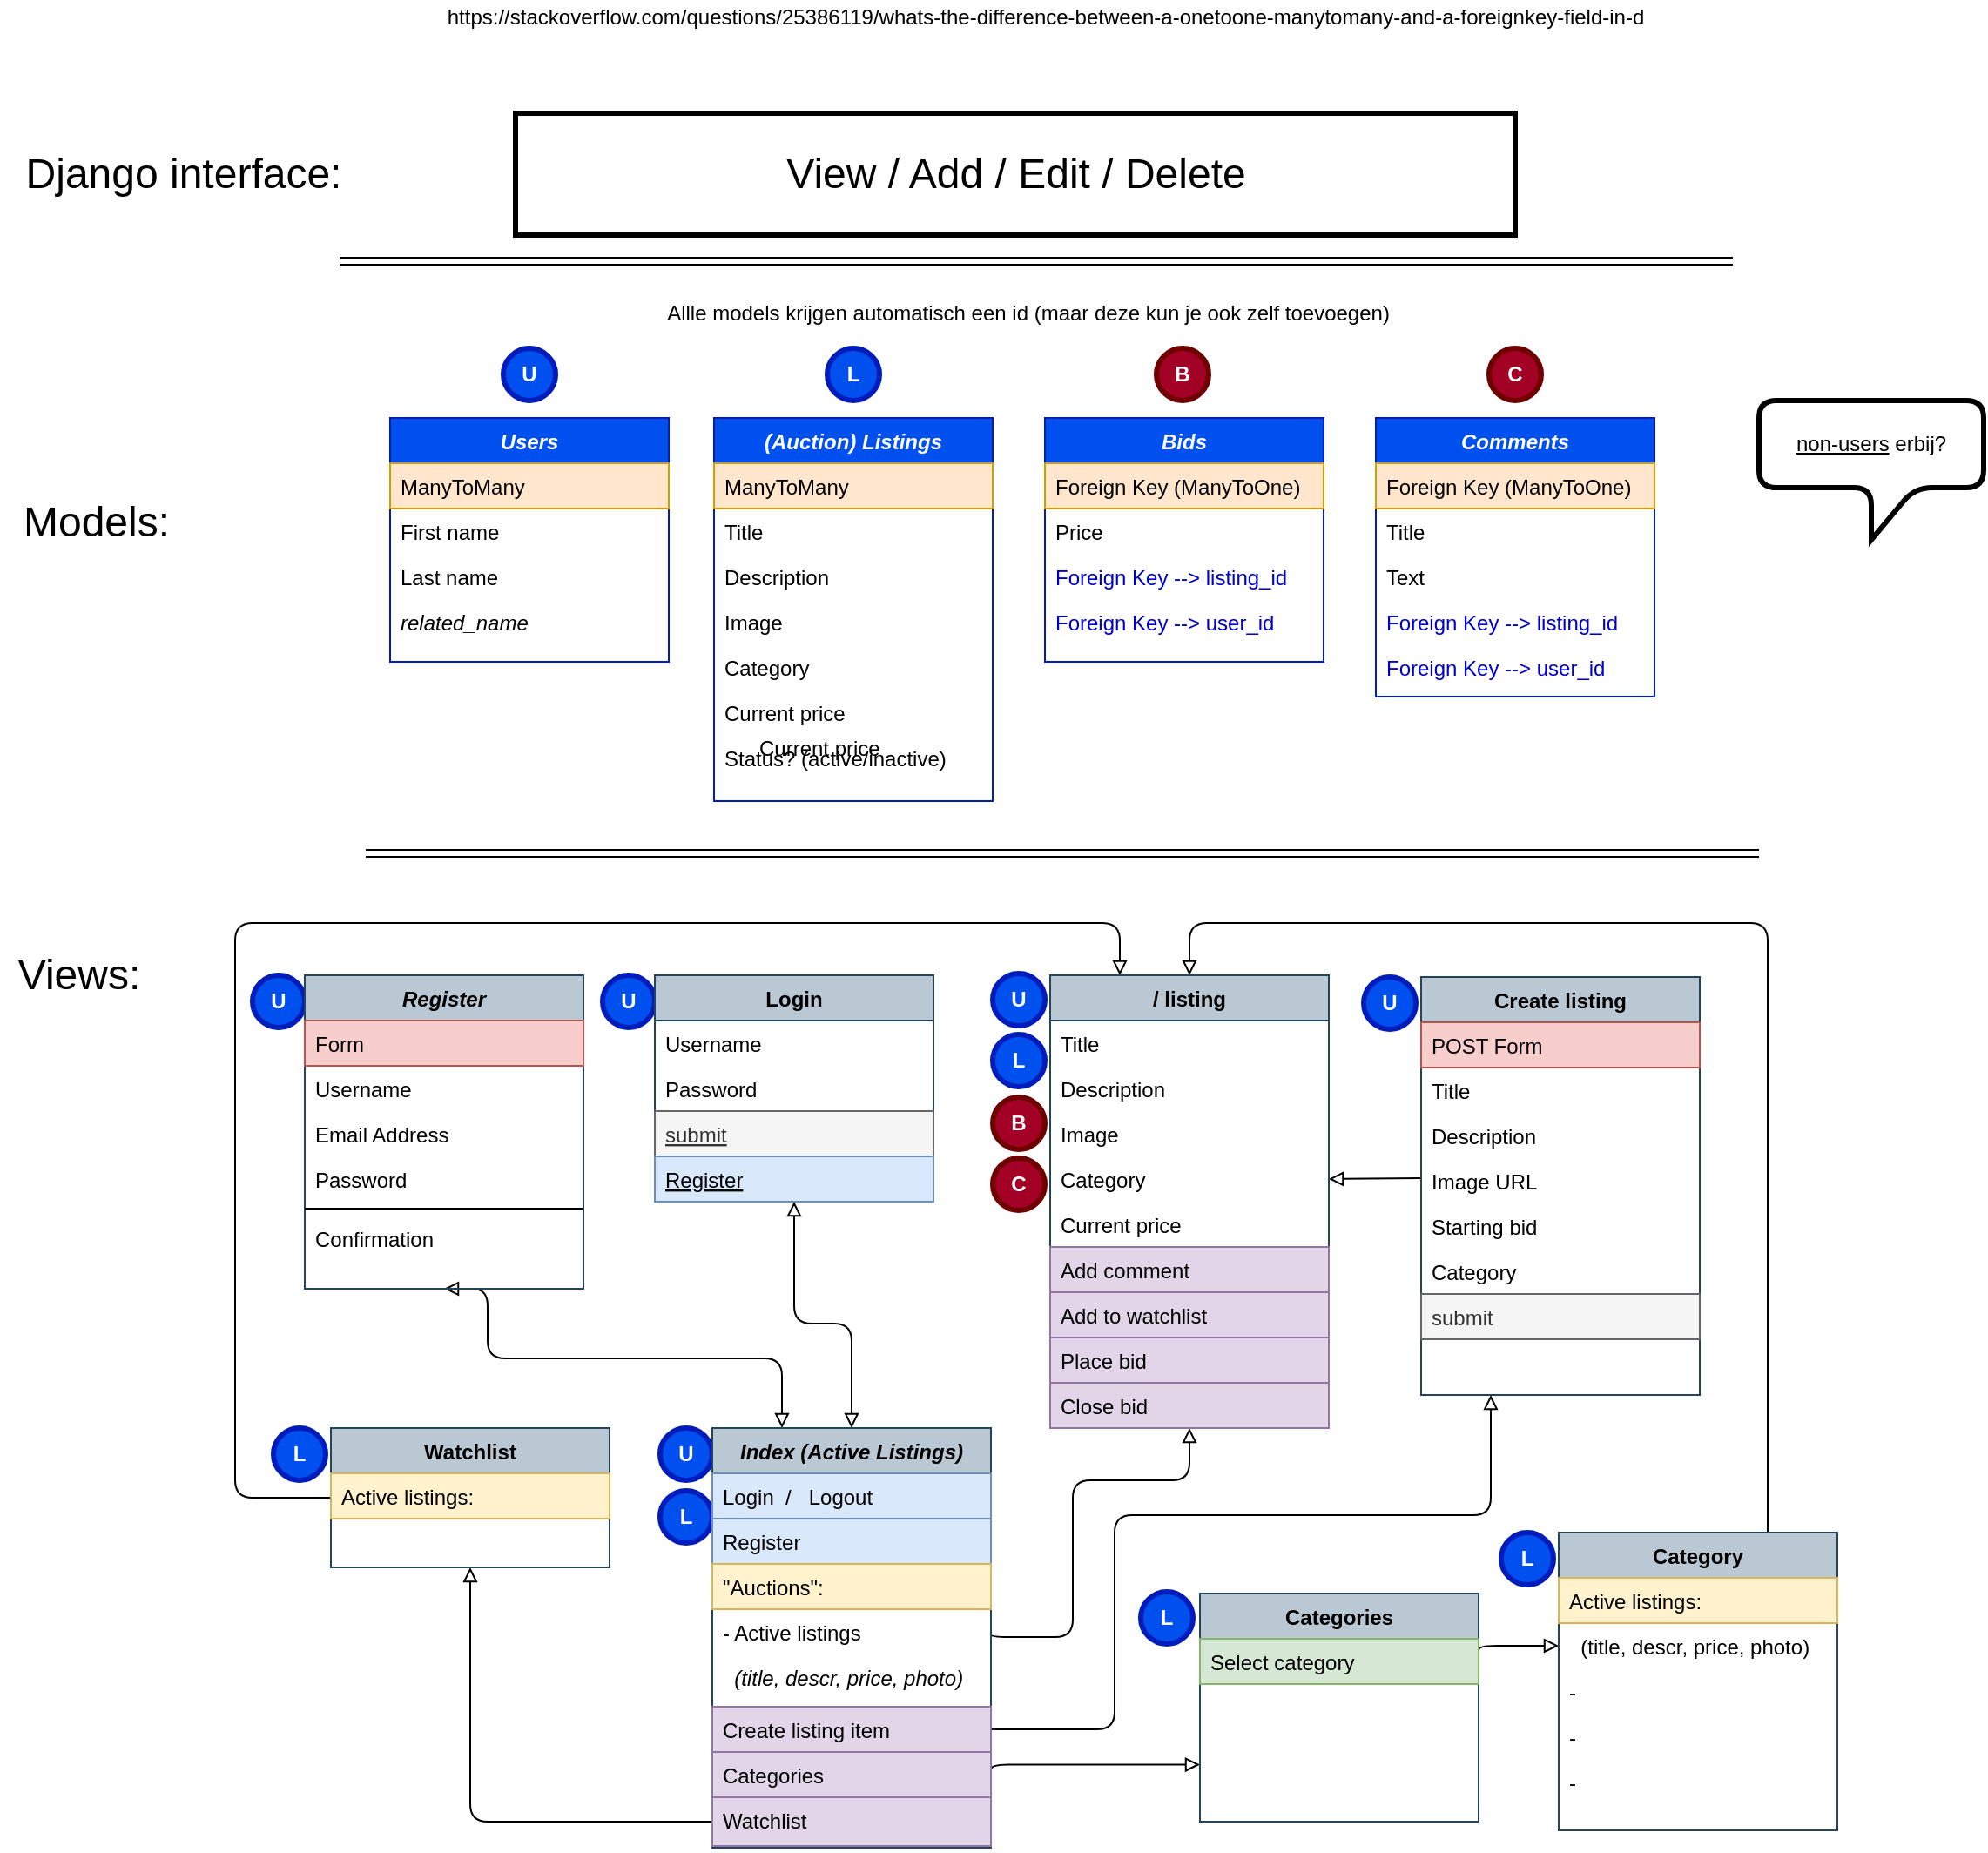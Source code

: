 <mxfile version="13.7.3" type="github" pages="2">
  <diagram id="C5RBs43oDa-KdzZeNtuy" name="Views">
    <mxGraphModel dx="2427" dy="1380" grid="1" gridSize="10" guides="1" tooltips="1" connect="1" arrows="1" fold="1" page="1" pageScale="1" pageWidth="827" pageHeight="1169" math="0" shadow="0">
      <root>
        <mxCell id="WIyWlLk6GJQsqaUBKTNV-0" />
        <mxCell id="WIyWlLk6GJQsqaUBKTNV-1" parent="WIyWlLk6GJQsqaUBKTNV-0" />
        <mxCell id="BHdy7etIT00kFiLqSgI6-40" style="edgeStyle=orthogonalEdgeStyle;curved=0;rounded=1;sketch=0;orthogonalLoop=1;jettySize=auto;html=1;exitX=0.5;exitY=0;exitDx=0;exitDy=0;startArrow=block;startFill=0;endArrow=block;endFill=0;entryX=0.5;entryY=1;entryDx=0;entryDy=0;" edge="1" parent="WIyWlLk6GJQsqaUBKTNV-1" source="BHdy7etIT00kFiLqSgI6-6" target="zkfFHV4jXpPFQw0GAbJ--6">
          <mxGeometry relative="1" as="geometry">
            <mxPoint x="741" y="849" as="sourcePoint" />
            <mxPoint x="806" y="810" as="targetPoint" />
            <Array as="points">
              <mxPoint x="679" y="760" />
              <mxPoint x="646" y="760" />
            </Array>
          </mxGeometry>
        </mxCell>
        <mxCell id="BHdy7etIT00kFiLqSgI6-41" style="edgeStyle=orthogonalEdgeStyle;curved=0;rounded=1;sketch=0;orthogonalLoop=1;jettySize=auto;html=1;exitX=0.25;exitY=0;exitDx=0;exitDy=0;startArrow=block;startFill=0;endArrow=block;endFill=0;entryX=0.5;entryY=1;entryDx=0;entryDy=0;" edge="1" parent="WIyWlLk6GJQsqaUBKTNV-1" source="BHdy7etIT00kFiLqSgI6-6" target="zkfFHV4jXpPFQw0GAbJ--0">
          <mxGeometry relative="1" as="geometry">
            <mxPoint x="690" y="849" as="sourcePoint" />
            <mxPoint x="570" y="810" as="targetPoint" />
            <Array as="points">
              <mxPoint x="639" y="780" />
              <mxPoint x="470" y="780" />
            </Array>
          </mxGeometry>
        </mxCell>
        <mxCell id="X-9bEdZ7bZunk2E9uv3M-8" style="edgeStyle=orthogonalEdgeStyle;curved=0;rounded=1;sketch=0;orthogonalLoop=1;jettySize=auto;html=1;entryX=0;entryY=0.5;entryDx=0;entryDy=0;startArrow=block;startFill=0;endArrow=none;endFill=0;exitX=0.5;exitY=1;exitDx=0;exitDy=0;" edge="1" parent="WIyWlLk6GJQsqaUBKTNV-1" source="zkfFHV4jXpPFQw0GAbJ--13" target="X-9bEdZ7bZunk2E9uv3M-7">
          <mxGeometry relative="1" as="geometry">
            <mxPoint x="606" y="980" as="sourcePoint" />
            <mxPoint x="636" y="970.5" as="targetPoint" />
            <Array as="points">
              <mxPoint x="460" y="1046" />
            </Array>
          </mxGeometry>
        </mxCell>
        <mxCell id="X-9bEdZ7bZunk2E9uv3M-9" style="edgeStyle=orthogonalEdgeStyle;curved=0;rounded=1;sketch=0;orthogonalLoop=1;jettySize=auto;html=1;entryX=1;entryY=0.5;entryDx=0;entryDy=0;startArrow=block;startFill=0;endArrow=none;endFill=0;exitX=0.25;exitY=1;exitDx=0;exitDy=0;" edge="1" parent="WIyWlLk6GJQsqaUBKTNV-1" source="BHdy7etIT00kFiLqSgI6-20" target="X-9bEdZ7bZunk2E9uv3M-6">
          <mxGeometry relative="1" as="geometry">
            <mxPoint x="976" y="860" as="sourcePoint" />
            <mxPoint x="790" y="1090" as="targetPoint" />
            <Array as="points">
              <mxPoint x="1046" y="870" />
              <mxPoint x="830" y="870" />
              <mxPoint x="830" y="993" />
            </Array>
          </mxGeometry>
        </mxCell>
        <mxCell id="HeR5rEX8PmQ2zLc5UFb7-6" style="edgeStyle=orthogonalEdgeStyle;curved=0;rounded=1;sketch=0;orthogonalLoop=1;jettySize=auto;html=1;startArrow=none;startFill=0;endArrow=block;endFill=0;entryX=0;entryY=0.5;entryDx=0;entryDy=0;" edge="1" parent="WIyWlLk6GJQsqaUBKTNV-1" target="HeR5rEX8PmQ2zLc5UFb7-3">
          <mxGeometry relative="1" as="geometry">
            <mxPoint x="1039" y="950.03" as="sourcePoint" />
            <mxPoint x="1079" y="950.03" as="targetPoint" />
            <Array as="points">
              <mxPoint x="1039" y="945" />
            </Array>
          </mxGeometry>
        </mxCell>
        <mxCell id="HeR5rEX8PmQ2zLc5UFb7-8" style="edgeStyle=orthogonalEdgeStyle;curved=0;rounded=1;sketch=0;orthogonalLoop=1;jettySize=auto;html=1;exitX=0;exitY=0.75;exitDx=0;exitDy=0;startArrow=block;startFill=0;endArrow=none;endFill=0;entryX=1;entryY=0.5;entryDx=0;entryDy=0;" edge="1" parent="WIyWlLk6GJQsqaUBKTNV-1" source="BHdy7etIT00kFiLqSgI6-16" target="X-9bEdZ7bZunk2E9uv3M-5">
          <mxGeometry relative="1" as="geometry">
            <mxPoint x="856" y="993.41" as="sourcePoint" />
            <mxPoint x="786" y="993.41" as="targetPoint" />
            <Array as="points">
              <mxPoint x="759" y="1013" />
            </Array>
          </mxGeometry>
        </mxCell>
        <mxCell id="HeR5rEX8PmQ2zLc5UFb7-30" value="" style="shape=link;html=1;startArrow=none;startFill=0;endArrow=none;endFill=0;" edge="1" parent="WIyWlLk6GJQsqaUBKTNV-1">
          <mxGeometry width="100" relative="1" as="geometry">
            <mxPoint x="400" y="490" as="sourcePoint" />
            <mxPoint x="1200" y="490" as="targetPoint" />
            <Array as="points" />
          </mxGeometry>
        </mxCell>
        <mxCell id="HeR5rEX8PmQ2zLc5UFb7-32" value="" style="shape=link;html=1;startArrow=none;startFill=0;endArrow=none;endFill=0;" edge="1" parent="WIyWlLk6GJQsqaUBKTNV-1">
          <mxGeometry width="100" relative="1" as="geometry">
            <mxPoint x="385" y="150" as="sourcePoint" />
            <mxPoint x="1185" y="150" as="targetPoint" />
            <Array as="points" />
          </mxGeometry>
        </mxCell>
        <mxCell id="HeR5rEX8PmQ2zLc5UFb7-33" value="" style="rounded=0;whiteSpace=wrap;html=1;shadow=0;sketch=0;strokeWidth=3;" vertex="1" parent="WIyWlLk6GJQsqaUBKTNV-1">
          <mxGeometry x="486" y="65" width="574" height="70" as="geometry" />
        </mxCell>
        <mxCell id="HeR5rEX8PmQ2zLc5UFb7-34" value="&lt;font style=&quot;font-size: 24px&quot;&gt;Django interface:&lt;/font&gt;" style="text;html=1;resizable=0;autosize=1;align=center;verticalAlign=middle;points=[];fillColor=none;strokeColor=none;rounded=0;shadow=0;sketch=0;" vertex="1" parent="WIyWlLk6GJQsqaUBKTNV-1">
          <mxGeometry x="195" y="90" width="200" height="20" as="geometry" />
        </mxCell>
        <mxCell id="HeR5rEX8PmQ2zLc5UFb7-35" value="&lt;font style=&quot;font-size: 24px&quot;&gt;Models:&lt;/font&gt;" style="text;html=1;resizable=0;autosize=1;align=center;verticalAlign=middle;points=[];fillColor=none;strokeColor=none;rounded=0;shadow=0;sketch=0;" vertex="1" parent="WIyWlLk6GJQsqaUBKTNV-1">
          <mxGeometry x="195" y="290" width="100" height="20" as="geometry" />
        </mxCell>
        <mxCell id="HeR5rEX8PmQ2zLc5UFb7-36" value="&lt;font style=&quot;font-size: 24px&quot;&gt;Views:&lt;/font&gt;" style="text;html=1;resizable=0;autosize=1;align=center;verticalAlign=middle;points=[];fillColor=none;strokeColor=none;rounded=0;shadow=0;sketch=0;" vertex="1" parent="WIyWlLk6GJQsqaUBKTNV-1">
          <mxGeometry x="190" y="550" width="90" height="20" as="geometry" />
        </mxCell>
        <mxCell id="HeR5rEX8PmQ2zLc5UFb7-37" value="&lt;font style=&quot;font-size: 24px&quot;&gt;View / Add / Edit / Delete&lt;/font&gt;" style="text;html=1;resizable=0;autosize=1;align=center;verticalAlign=middle;points=[];fillColor=none;strokeColor=none;rounded=0;shadow=0;sketch=0;" vertex="1" parent="WIyWlLk6GJQsqaUBKTNV-1">
          <mxGeometry x="633" y="90" width="280" height="20" as="geometry" />
        </mxCell>
        <mxCell id="HeR5rEX8PmQ2zLc5UFb7-38" value="&lt;u&gt;non-users&lt;/u&gt;&amp;nbsp;erbij?" style="shape=callout;whiteSpace=wrap;html=1;perimeter=calloutPerimeter;rounded=1;shadow=0;sketch=0;strokeWidth=3;base=25;" vertex="1" parent="WIyWlLk6GJQsqaUBKTNV-1">
          <mxGeometry x="1200" y="230" width="129" height="80" as="geometry" />
        </mxCell>
        <mxCell id="HeR5rEX8PmQ2zLc5UFb7-48" value="https://stackoverflow.com/questions/25386119/whats-the-difference-between-a-onetoone-manytomany-and-a-foreignkey-field-in-d" style="text;html=1;resizable=0;autosize=1;align=center;verticalAlign=middle;points=[];fillColor=none;strokeColor=none;rounded=0;shadow=0;sketch=0;" vertex="1" parent="WIyWlLk6GJQsqaUBKTNV-1">
          <mxGeometry x="440" width="700" height="20" as="geometry" />
        </mxCell>
        <mxCell id="HeR5rEX8PmQ2zLc5UFb7-23" value="Comments" style="swimlane;fontStyle=3;align=center;verticalAlign=top;childLayout=stackLayout;horizontal=1;startSize=26;horizontalStack=0;resizeParent=1;resizeLast=0;collapsible=1;marginBottom=0;rounded=0;shadow=0;strokeWidth=1;fillColor=#0050ef;strokeColor=#001DBC;fontColor=#ffffff;" vertex="1" parent="WIyWlLk6GJQsqaUBKTNV-1">
          <mxGeometry x="980" y="240" width="160" height="160" as="geometry">
            <mxRectangle x="80" y="80" width="160" height="26" as="alternateBounds" />
          </mxGeometry>
        </mxCell>
        <mxCell id="HeR5rEX8PmQ2zLc5UFb7-44" value="Foreign Key (ManyToOne)" style="text;align=left;verticalAlign=top;spacingLeft=4;spacingRight=4;overflow=hidden;rotatable=0;points=[[0,0.5],[1,0.5]];portConstraint=eastwest;fillColor=#ffe6cc;strokeColor=#d79b00;" vertex="1" parent="HeR5rEX8PmQ2zLc5UFb7-23">
          <mxGeometry y="26" width="160" height="26" as="geometry" />
        </mxCell>
        <mxCell id="HeR5rEX8PmQ2zLc5UFb7-24" value="Title" style="text;align=left;verticalAlign=top;spacingLeft=4;spacingRight=4;overflow=hidden;rotatable=0;points=[[0,0.5],[1,0.5]];portConstraint=eastwest;" vertex="1" parent="HeR5rEX8PmQ2zLc5UFb7-23">
          <mxGeometry y="52" width="160" height="26" as="geometry" />
        </mxCell>
        <mxCell id="HeR5rEX8PmQ2zLc5UFb7-25" value="Text" style="text;align=left;verticalAlign=top;spacingLeft=4;spacingRight=4;overflow=hidden;rotatable=0;points=[[0,0.5],[1,0.5]];portConstraint=eastwest;rounded=0;shadow=0;html=0;" vertex="1" parent="HeR5rEX8PmQ2zLc5UFb7-23">
          <mxGeometry y="78" width="160" height="26" as="geometry" />
        </mxCell>
        <mxCell id="HeR5rEX8PmQ2zLc5UFb7-26" value="Foreign Key --&gt; listing_id" style="text;align=left;verticalAlign=top;spacingLeft=4;spacingRight=4;overflow=hidden;rotatable=0;points=[[0,0.5],[1,0.5]];portConstraint=eastwest;rounded=0;shadow=0;html=0;fontStyle=0;fontColor=#0000CC;" vertex="1" parent="HeR5rEX8PmQ2zLc5UFb7-23">
          <mxGeometry y="104" width="160" height="26" as="geometry" />
        </mxCell>
        <mxCell id="HeR5rEX8PmQ2zLc5UFb7-93" value="Foreign Key --&gt; user_id" style="text;align=left;verticalAlign=top;spacingLeft=4;spacingRight=4;overflow=hidden;rotatable=0;points=[[0,0.5],[1,0.5]];portConstraint=eastwest;rounded=0;shadow=0;html=0;fontStyle=0;fontColor=#0000CC;" vertex="1" parent="HeR5rEX8PmQ2zLc5UFb7-23">
          <mxGeometry y="130" width="160" height="26" as="geometry" />
        </mxCell>
        <mxCell id="HeR5rEX8PmQ2zLc5UFb7-18" value="Bids" style="swimlane;fontStyle=3;align=center;verticalAlign=top;childLayout=stackLayout;horizontal=1;startSize=26;horizontalStack=0;resizeParent=1;resizeLast=0;collapsible=1;marginBottom=0;rounded=0;shadow=0;strokeWidth=1;fillColor=#0050ef;strokeColor=#001DBC;fontColor=#ffffff;" vertex="1" parent="WIyWlLk6GJQsqaUBKTNV-1">
          <mxGeometry x="790" y="240" width="160" height="140" as="geometry">
            <mxRectangle x="80" y="80" width="160" height="26" as="alternateBounds" />
          </mxGeometry>
        </mxCell>
        <mxCell id="HeR5rEX8PmQ2zLc5UFb7-46" value="Foreign Key (ManyToOne)" style="text;align=left;verticalAlign=top;spacingLeft=4;spacingRight=4;overflow=hidden;rotatable=0;points=[[0,0.5],[1,0.5]];portConstraint=eastwest;fillColor=#ffe6cc;strokeColor=#d79b00;" vertex="1" parent="HeR5rEX8PmQ2zLc5UFb7-18">
          <mxGeometry y="26" width="160" height="26" as="geometry" />
        </mxCell>
        <mxCell id="HeR5rEX8PmQ2zLc5UFb7-19" value="Price" style="text;align=left;verticalAlign=top;spacingLeft=4;spacingRight=4;overflow=hidden;rotatable=0;points=[[0,0.5],[1,0.5]];portConstraint=eastwest;" vertex="1" parent="HeR5rEX8PmQ2zLc5UFb7-18">
          <mxGeometry y="52" width="160" height="26" as="geometry" />
        </mxCell>
        <mxCell id="HeR5rEX8PmQ2zLc5UFb7-20" value="Foreign Key --&gt; listing_id" style="text;align=left;verticalAlign=top;spacingLeft=4;spacingRight=4;overflow=hidden;rotatable=0;points=[[0,0.5],[1,0.5]];portConstraint=eastwest;rounded=0;shadow=0;html=0;fontColor=#0000CC;" vertex="1" parent="HeR5rEX8PmQ2zLc5UFb7-18">
          <mxGeometry y="78" width="160" height="26" as="geometry" />
        </mxCell>
        <mxCell id="HeR5rEX8PmQ2zLc5UFb7-21" value="Foreign Key --&gt; user_id" style="text;align=left;verticalAlign=top;spacingLeft=4;spacingRight=4;overflow=hidden;rotatable=0;points=[[0,0.5],[1,0.5]];portConstraint=eastwest;rounded=0;shadow=0;html=0;fontColor=#0000CC;" vertex="1" parent="HeR5rEX8PmQ2zLc5UFb7-18">
          <mxGeometry y="104" width="160" height="26" as="geometry" />
        </mxCell>
        <mxCell id="HeR5rEX8PmQ2zLc5UFb7-11" value="(Auction) Listings" style="swimlane;fontStyle=3;align=center;verticalAlign=top;childLayout=stackLayout;horizontal=1;startSize=26;horizontalStack=0;resizeParent=1;resizeLast=0;collapsible=1;marginBottom=0;rounded=0;shadow=0;strokeWidth=1;fillColor=#0050ef;strokeColor=#001DBC;fontColor=#ffffff;" vertex="1" parent="WIyWlLk6GJQsqaUBKTNV-1">
          <mxGeometry x="600" y="240" width="160" height="220" as="geometry">
            <mxRectangle x="80" y="80" width="160" height="26" as="alternateBounds" />
          </mxGeometry>
        </mxCell>
        <mxCell id="HeR5rEX8PmQ2zLc5UFb7-45" value="ManyToMany" style="text;align=left;verticalAlign=top;spacingLeft=4;spacingRight=4;overflow=hidden;rotatable=0;points=[[0,0.5],[1,0.5]];portConstraint=eastwest;fillColor=#ffe6cc;strokeColor=#d79b00;" vertex="1" parent="HeR5rEX8PmQ2zLc5UFb7-11">
          <mxGeometry y="26" width="160" height="26" as="geometry" />
        </mxCell>
        <mxCell id="HeR5rEX8PmQ2zLc5UFb7-14" value="Title" style="text;align=left;verticalAlign=top;spacingLeft=4;spacingRight=4;overflow=hidden;rotatable=0;points=[[0,0.5],[1,0.5]];portConstraint=eastwest;rounded=0;shadow=0;html=0;" vertex="1" parent="HeR5rEX8PmQ2zLc5UFb7-11">
          <mxGeometry y="52" width="160" height="26" as="geometry" />
        </mxCell>
        <mxCell id="HeR5rEX8PmQ2zLc5UFb7-15" value="Description" style="text;align=left;verticalAlign=top;spacingLeft=4;spacingRight=4;overflow=hidden;rotatable=0;points=[[0,0.5],[1,0.5]];portConstraint=eastwest;rounded=0;shadow=0;html=0;" vertex="1" parent="HeR5rEX8PmQ2zLc5UFb7-11">
          <mxGeometry y="78" width="160" height="26" as="geometry" />
        </mxCell>
        <mxCell id="HeR5rEX8PmQ2zLc5UFb7-95" value="Image" style="text;align=left;verticalAlign=top;spacingLeft=4;spacingRight=4;overflow=hidden;rotatable=0;points=[[0,0.5],[1,0.5]];portConstraint=eastwest;rounded=0;shadow=0;html=0;" vertex="1" parent="HeR5rEX8PmQ2zLc5UFb7-11">
          <mxGeometry y="104" width="160" height="26" as="geometry" />
        </mxCell>
        <mxCell id="HeR5rEX8PmQ2zLc5UFb7-96" value="Category" style="text;align=left;verticalAlign=top;spacingLeft=4;spacingRight=4;overflow=hidden;rotatable=0;points=[[0,0.5],[1,0.5]];portConstraint=eastwest;rounded=0;shadow=0;html=0;" vertex="1" parent="HeR5rEX8PmQ2zLc5UFb7-11">
          <mxGeometry y="130" width="160" height="26" as="geometry" />
        </mxCell>
        <mxCell id="HeR5rEX8PmQ2zLc5UFb7-97" value="Current price" style="text;align=left;verticalAlign=top;spacingLeft=4;spacingRight=4;overflow=hidden;rotatable=0;points=[[0,0.5],[1,0.5]];portConstraint=eastwest;rounded=0;shadow=0;html=0;" vertex="1" parent="HeR5rEX8PmQ2zLc5UFb7-11">
          <mxGeometry y="156" width="160" height="26" as="geometry" />
        </mxCell>
        <mxCell id="HeR5rEX8PmQ2zLc5UFb7-98" value="Status? (active/inactive)" style="text;align=left;verticalAlign=top;spacingLeft=4;spacingRight=4;overflow=hidden;rotatable=0;points=[[0,0.5],[1,0.5]];portConstraint=eastwest;rounded=0;shadow=0;html=0;" vertex="1" parent="HeR5rEX8PmQ2zLc5UFb7-11">
          <mxGeometry y="182" width="160" height="26" as="geometry" />
        </mxCell>
        <mxCell id="HeR5rEX8PmQ2zLc5UFb7-39" value="Users" style="swimlane;fontStyle=3;align=center;verticalAlign=top;childLayout=stackLayout;horizontal=1;startSize=26;horizontalStack=0;resizeParent=1;resizeLast=0;collapsible=1;marginBottom=0;rounded=0;shadow=0;strokeWidth=1;fillColor=#0050ef;strokeColor=#001DBC;fontColor=#ffffff;" vertex="1" parent="WIyWlLk6GJQsqaUBKTNV-1">
          <mxGeometry x="414" y="240" width="160" height="140" as="geometry">
            <mxRectangle x="80" y="80" width="160" height="26" as="alternateBounds" />
          </mxGeometry>
        </mxCell>
        <mxCell id="HeR5rEX8PmQ2zLc5UFb7-40" value="ManyToMany" style="text;align=left;verticalAlign=top;spacingLeft=4;spacingRight=4;overflow=hidden;rotatable=0;points=[[0,0.5],[1,0.5]];portConstraint=eastwest;fillColor=#ffe6cc;strokeColor=#d79b00;" vertex="1" parent="HeR5rEX8PmQ2zLc5UFb7-39">
          <mxGeometry y="26" width="160" height="26" as="geometry" />
        </mxCell>
        <mxCell id="HeR5rEX8PmQ2zLc5UFb7-41" value="First name" style="text;align=left;verticalAlign=top;spacingLeft=4;spacingRight=4;overflow=hidden;rotatable=0;points=[[0,0.5],[1,0.5]];portConstraint=eastwest;rounded=0;shadow=0;html=0;" vertex="1" parent="HeR5rEX8PmQ2zLc5UFb7-39">
          <mxGeometry y="52" width="160" height="26" as="geometry" />
        </mxCell>
        <mxCell id="HeR5rEX8PmQ2zLc5UFb7-42" value="Last name" style="text;align=left;verticalAlign=top;spacingLeft=4;spacingRight=4;overflow=hidden;rotatable=0;points=[[0,0.5],[1,0.5]];portConstraint=eastwest;rounded=0;shadow=0;html=0;" vertex="1" parent="HeR5rEX8PmQ2zLc5UFb7-39">
          <mxGeometry y="78" width="160" height="26" as="geometry" />
        </mxCell>
        <mxCell id="HeR5rEX8PmQ2zLc5UFb7-43" value="related_name" style="text;align=left;verticalAlign=top;spacingLeft=4;spacingRight=4;overflow=hidden;rotatable=0;points=[[0,0.5],[1,0.5]];portConstraint=eastwest;fontStyle=2" vertex="1" parent="HeR5rEX8PmQ2zLc5UFb7-39">
          <mxGeometry y="104" width="160" height="26" as="geometry" />
        </mxCell>
        <mxCell id="HeR5rEX8PmQ2zLc5UFb7-50" value="Allle models krijgen automatisch een id (maar deze kun je ook zelf toevoegen)" style="text;html=1;resizable=0;autosize=1;align=center;verticalAlign=middle;points=[];fillColor=none;strokeColor=none;rounded=0;shadow=0;sketch=0;" vertex="1" parent="WIyWlLk6GJQsqaUBKTNV-1">
          <mxGeometry x="565" y="170" width="430" height="20" as="geometry" />
        </mxCell>
        <mxCell id="HeR5rEX8PmQ2zLc5UFb7-54" style="edgeStyle=orthogonalEdgeStyle;curved=0;rounded=1;sketch=0;orthogonalLoop=1;jettySize=auto;html=1;exitX=0.5;exitY=1;exitDx=0;exitDy=0;entryX=1;entryY=0.5;entryDx=0;entryDy=0;startArrow=block;startFill=0;endArrow=none;endFill=0;" edge="1" parent="WIyWlLk6GJQsqaUBKTNV-1" source="zkfFHV4jXpPFQw0GAbJ--17" target="X-9bEdZ7bZunk2E9uv3M-4">
          <mxGeometry relative="1" as="geometry">
            <Array as="points">
              <mxPoint x="873" y="850" />
              <mxPoint x="806" y="850" />
              <mxPoint x="806" y="940" />
              <mxPoint x="759" y="940" />
            </Array>
          </mxGeometry>
        </mxCell>
        <mxCell id="HeR5rEX8PmQ2zLc5UFb7-52" style="edgeStyle=orthogonalEdgeStyle;curved=0;rounded=1;sketch=0;orthogonalLoop=1;jettySize=auto;html=1;exitX=0;exitY=0.75;exitDx=0;exitDy=0;entryX=0;entryY=0.5;entryDx=0;entryDy=0;startArrow=none;startFill=0;endArrow=none;endFill=0;" edge="1" parent="WIyWlLk6GJQsqaUBKTNV-1" source="BHdy7etIT00kFiLqSgI6-16" target="BHdy7etIT00kFiLqSgI6-16">
          <mxGeometry relative="1" as="geometry" />
        </mxCell>
        <mxCell id="HeR5rEX8PmQ2zLc5UFb7-56" style="edgeStyle=orthogonalEdgeStyle;curved=1;sketch=0;orthogonalLoop=1;jettySize=auto;html=1;exitX=1;exitY=0.5;exitDx=0;exitDy=0;startArrow=block;startFill=0;endArrow=none;endFill=0;entryX=-0.001;entryY=0.444;entryDx=0;entryDy=0;entryPerimeter=0;" edge="1" parent="WIyWlLk6GJQsqaUBKTNV-1" source="zkfFHV4jXpPFQw0GAbJ--21" target="BHdy7etIT00kFiLqSgI6-25">
          <mxGeometry relative="1" as="geometry">
            <mxPoint x="1006" y="678" as="targetPoint" />
            <Array as="points">
              <mxPoint x="1006" y="677" />
            </Array>
          </mxGeometry>
        </mxCell>
        <mxCell id="HeR5rEX8PmQ2zLc5UFb7-57" style="edgeStyle=orthogonalEdgeStyle;sketch=0;orthogonalLoop=1;jettySize=auto;html=1;exitX=0.75;exitY=0;exitDx=0;exitDy=0;entryX=0.5;entryY=0;entryDx=0;entryDy=0;startArrow=none;startFill=0;endArrow=block;endFill=0;rounded=1;" edge="1" parent="WIyWlLk6GJQsqaUBKTNV-1" source="HeR5rEX8PmQ2zLc5UFb7-0" target="zkfFHV4jXpPFQw0GAbJ--17">
          <mxGeometry relative="1" as="geometry">
            <Array as="points">
              <mxPoint x="1205" y="530" />
              <mxPoint x="873" y="530" />
            </Array>
          </mxGeometry>
        </mxCell>
        <mxCell id="HeR5rEX8PmQ2zLc5UFb7-58" style="edgeStyle=orthogonalEdgeStyle;rounded=1;sketch=0;orthogonalLoop=1;jettySize=auto;html=1;exitX=0;exitY=0.5;exitDx=0;exitDy=0;entryX=0.25;entryY=0;entryDx=0;entryDy=0;startArrow=none;startFill=0;endArrow=block;endFill=0;" edge="1" parent="WIyWlLk6GJQsqaUBKTNV-1" source="zkfFHV4jXpPFQw0GAbJ--13" target="zkfFHV4jXpPFQw0GAbJ--17">
          <mxGeometry relative="1" as="geometry">
            <Array as="points">
              <mxPoint x="325" y="860" />
              <mxPoint x="325" y="530" />
              <mxPoint x="833" y="530" />
            </Array>
          </mxGeometry>
        </mxCell>
        <mxCell id="HeR5rEX8PmQ2zLc5UFb7-73" value="&lt;b&gt;U&lt;/b&gt;" style="ellipse;whiteSpace=wrap;html=1;aspect=fixed;rounded=1;shadow=0;sketch=0;strokeWidth=3;align=center;fillColor=#0050ef;strokeColor=#001DBC;fontColor=#ffffff;" vertex="1" parent="WIyWlLk6GJQsqaUBKTNV-1">
          <mxGeometry x="479" y="200" width="30" height="30" as="geometry" />
        </mxCell>
        <mxCell id="HeR5rEX8PmQ2zLc5UFb7-75" value="&lt;b&gt;L&lt;/b&gt;" style="ellipse;whiteSpace=wrap;html=1;aspect=fixed;rounded=1;shadow=0;sketch=0;strokeWidth=3;align=center;fillColor=#0050ef;strokeColor=#001DBC;fontColor=#ffffff;" vertex="1" parent="WIyWlLk6GJQsqaUBKTNV-1">
          <mxGeometry x="665" y="200" width="30" height="30" as="geometry" />
        </mxCell>
        <mxCell id="HeR5rEX8PmQ2zLc5UFb7-76" value="&lt;b&gt;B&lt;/b&gt;" style="ellipse;whiteSpace=wrap;html=1;aspect=fixed;rounded=1;shadow=0;sketch=0;strokeWidth=3;align=center;fillColor=#a20025;strokeColor=#6F0000;fontColor=#ffffff;" vertex="1" parent="WIyWlLk6GJQsqaUBKTNV-1">
          <mxGeometry x="854" y="200" width="30" height="30" as="geometry" />
        </mxCell>
        <mxCell id="HeR5rEX8PmQ2zLc5UFb7-78" value="&lt;b&gt;C&lt;/b&gt;" style="ellipse;whiteSpace=wrap;html=1;aspect=fixed;rounded=1;shadow=0;sketch=0;strokeWidth=3;align=center;fillColor=#a20025;strokeColor=#6F0000;fontColor=#ffffff;" vertex="1" parent="WIyWlLk6GJQsqaUBKTNV-1">
          <mxGeometry x="1045" y="200" width="30" height="30" as="geometry" />
        </mxCell>
        <mxCell id="HeR5rEX8PmQ2zLc5UFb7-81" value="&lt;b&gt;C&lt;/b&gt;" style="ellipse;whiteSpace=wrap;html=1;aspect=fixed;rounded=1;shadow=0;sketch=0;strokeWidth=3;align=center;fillColor=#a20025;strokeColor=#6F0000;fontColor=#ffffff;" vertex="1" parent="WIyWlLk6GJQsqaUBKTNV-1">
          <mxGeometry x="760" y="665" width="30" height="30" as="geometry" />
        </mxCell>
        <mxCell id="HeR5rEX8PmQ2zLc5UFb7-83" value="&lt;b&gt;B&lt;/b&gt;" style="ellipse;whiteSpace=wrap;html=1;aspect=fixed;rounded=1;shadow=0;sketch=0;strokeWidth=3;align=center;fillColor=#a20025;strokeColor=#6F0000;fontColor=#ffffff;" vertex="1" parent="WIyWlLk6GJQsqaUBKTNV-1">
          <mxGeometry x="760" y="630" width="30" height="30" as="geometry" />
        </mxCell>
        <mxCell id="HeR5rEX8PmQ2zLc5UFb7-84" value="&lt;b&gt;L&lt;/b&gt;" style="ellipse;whiteSpace=wrap;html=1;aspect=fixed;rounded=1;shadow=0;sketch=0;strokeWidth=3;align=center;fillColor=#0050ef;strokeColor=#001DBC;fontColor=#ffffff;" vertex="1" parent="WIyWlLk6GJQsqaUBKTNV-1">
          <mxGeometry x="760" y="594" width="30" height="30" as="geometry" />
        </mxCell>
        <mxCell id="HeR5rEX8PmQ2zLc5UFb7-85" value="&lt;b&gt;U&lt;/b&gt;" style="ellipse;whiteSpace=wrap;html=1;aspect=fixed;rounded=1;shadow=0;sketch=0;strokeWidth=3;align=center;fillColor=#0050ef;strokeColor=#001DBC;fontColor=#ffffff;" vertex="1" parent="WIyWlLk6GJQsqaUBKTNV-1">
          <mxGeometry x="335" y="560" width="30" height="30" as="geometry" />
        </mxCell>
        <mxCell id="HeR5rEX8PmQ2zLc5UFb7-86" value="&lt;b&gt;U&lt;/b&gt;" style="ellipse;whiteSpace=wrap;html=1;aspect=fixed;rounded=1;shadow=0;sketch=0;strokeWidth=3;align=center;fillColor=#0050ef;strokeColor=#001DBC;fontColor=#ffffff;" vertex="1" parent="WIyWlLk6GJQsqaUBKTNV-1">
          <mxGeometry x="536" y="560" width="30" height="30" as="geometry" />
        </mxCell>
        <mxCell id="HeR5rEX8PmQ2zLc5UFb7-87" value="&lt;b&gt;U&lt;/b&gt;" style="ellipse;whiteSpace=wrap;html=1;aspect=fixed;rounded=1;shadow=0;sketch=0;strokeWidth=3;align=center;fillColor=#0050ef;strokeColor=#001DBC;fontColor=#ffffff;" vertex="1" parent="WIyWlLk6GJQsqaUBKTNV-1">
          <mxGeometry x="569" y="820" width="30" height="30" as="geometry" />
        </mxCell>
        <mxCell id="HeR5rEX8PmQ2zLc5UFb7-88" value="&lt;b&gt;L&lt;/b&gt;" style="ellipse;whiteSpace=wrap;html=1;aspect=fixed;rounded=1;shadow=0;sketch=0;strokeWidth=3;align=center;fillColor=#0050ef;strokeColor=#001DBC;fontColor=#ffffff;" vertex="1" parent="WIyWlLk6GJQsqaUBKTNV-1">
          <mxGeometry x="1052" y="880" width="30" height="30" as="geometry" />
        </mxCell>
        <mxCell id="HeR5rEX8PmQ2zLc5UFb7-89" value="&lt;b&gt;L&lt;/b&gt;" style="ellipse;whiteSpace=wrap;html=1;aspect=fixed;rounded=1;shadow=0;sketch=0;strokeWidth=3;align=center;fillColor=#0050ef;strokeColor=#001DBC;fontColor=#ffffff;" vertex="1" parent="WIyWlLk6GJQsqaUBKTNV-1">
          <mxGeometry x="569" y="856" width="30" height="30" as="geometry" />
        </mxCell>
        <mxCell id="HeR5rEX8PmQ2zLc5UFb7-90" value="&lt;b&gt;U&lt;/b&gt;" style="ellipse;whiteSpace=wrap;html=1;aspect=fixed;rounded=1;shadow=0;sketch=0;strokeWidth=3;align=center;fillColor=#0050ef;strokeColor=#001DBC;fontColor=#ffffff;" vertex="1" parent="WIyWlLk6GJQsqaUBKTNV-1">
          <mxGeometry x="973" y="561" width="30" height="30" as="geometry" />
        </mxCell>
        <mxCell id="HeR5rEX8PmQ2zLc5UFb7-91" value="&lt;b&gt;U&lt;/b&gt;" style="ellipse;whiteSpace=wrap;html=1;aspect=fixed;rounded=1;shadow=0;sketch=0;strokeWidth=3;align=center;fillColor=#0050ef;strokeColor=#001DBC;fontColor=#ffffff;" vertex="1" parent="WIyWlLk6GJQsqaUBKTNV-1">
          <mxGeometry x="760" y="559" width="30" height="30" as="geometry" />
        </mxCell>
        <mxCell id="HeR5rEX8PmQ2zLc5UFb7-92" value="&lt;b&gt;L&lt;/b&gt;" style="ellipse;whiteSpace=wrap;html=1;aspect=fixed;rounded=1;shadow=0;sketch=0;strokeWidth=3;align=center;fillColor=#0050ef;strokeColor=#001DBC;fontColor=#ffffff;" vertex="1" parent="WIyWlLk6GJQsqaUBKTNV-1">
          <mxGeometry x="347" y="820" width="30" height="30" as="geometry" />
        </mxCell>
        <mxCell id="zkfFHV4jXpPFQw0GAbJ--6" value="Login" style="swimlane;fontStyle=1;align=center;verticalAlign=top;childLayout=stackLayout;horizontal=1;startSize=26;horizontalStack=0;resizeParent=1;resizeLast=0;collapsible=1;marginBottom=0;rounded=0;shadow=0;strokeWidth=1;fillColor=#bac8d3;strokeColor=#23445d;" parent="WIyWlLk6GJQsqaUBKTNV-1" vertex="1">
          <mxGeometry x="566" y="560" width="160" height="130" as="geometry">
            <mxRectangle x="130" y="380" width="160" height="26" as="alternateBounds" />
          </mxGeometry>
        </mxCell>
        <mxCell id="zkfFHV4jXpPFQw0GAbJ--7" value="Username" style="text;align=left;verticalAlign=top;spacingLeft=4;spacingRight=4;overflow=hidden;rotatable=0;points=[[0,0.5],[1,0.5]];portConstraint=eastwest;" parent="zkfFHV4jXpPFQw0GAbJ--6" vertex="1">
          <mxGeometry y="26" width="160" height="26" as="geometry" />
        </mxCell>
        <mxCell id="zkfFHV4jXpPFQw0GAbJ--8" value="Password" style="text;align=left;verticalAlign=top;spacingLeft=4;spacingRight=4;overflow=hidden;rotatable=0;points=[[0,0.5],[1,0.5]];portConstraint=eastwest;rounded=0;shadow=0;html=0;" parent="zkfFHV4jXpPFQw0GAbJ--6" vertex="1">
          <mxGeometry y="52" width="160" height="26" as="geometry" />
        </mxCell>
        <mxCell id="zkfFHV4jXpPFQw0GAbJ--10" value="submit" style="text;align=left;verticalAlign=top;spacingLeft=4;spacingRight=4;overflow=hidden;rotatable=0;points=[[0,0.5],[1,0.5]];portConstraint=eastwest;fontStyle=4;fillColor=#f5f5f5;strokeColor=#666666;fontColor=#333333;" parent="zkfFHV4jXpPFQw0GAbJ--6" vertex="1">
          <mxGeometry y="78" width="160" height="26" as="geometry" />
        </mxCell>
        <mxCell id="zkfFHV4jXpPFQw0GAbJ--11" value="Register" style="text;align=left;verticalAlign=top;spacingLeft=4;spacingRight=4;overflow=hidden;rotatable=0;points=[[0,0.5],[1,0.5]];portConstraint=eastwest;fontStyle=4;fillColor=#dae8fc;strokeColor=#6c8ebf;" parent="zkfFHV4jXpPFQw0GAbJ--6" vertex="1">
          <mxGeometry y="104" width="160" height="26" as="geometry" />
        </mxCell>
        <mxCell id="zkfFHV4jXpPFQw0GAbJ--17" value="/ listing" style="swimlane;fontStyle=1;align=center;verticalAlign=top;childLayout=stackLayout;horizontal=1;startSize=26;horizontalStack=0;resizeParent=1;resizeLast=0;collapsible=1;marginBottom=0;rounded=0;shadow=0;strokeWidth=1;fillColor=#bac8d3;strokeColor=#23445d;" parent="WIyWlLk6GJQsqaUBKTNV-1" vertex="1">
          <mxGeometry x="793" y="560" width="160" height="260" as="geometry">
            <mxRectangle x="550" y="140" width="160" height="26" as="alternateBounds" />
          </mxGeometry>
        </mxCell>
        <mxCell id="zkfFHV4jXpPFQw0GAbJ--18" value="Title" style="text;align=left;verticalAlign=top;spacingLeft=4;spacingRight=4;overflow=hidden;rotatable=0;points=[[0,0.5],[1,0.5]];portConstraint=eastwest;" parent="zkfFHV4jXpPFQw0GAbJ--17" vertex="1">
          <mxGeometry y="26" width="160" height="26" as="geometry" />
        </mxCell>
        <mxCell id="zkfFHV4jXpPFQw0GAbJ--19" value="Description" style="text;align=left;verticalAlign=top;spacingLeft=4;spacingRight=4;overflow=hidden;rotatable=0;points=[[0,0.5],[1,0.5]];portConstraint=eastwest;rounded=0;shadow=0;html=0;" parent="zkfFHV4jXpPFQw0GAbJ--17" vertex="1">
          <mxGeometry y="52" width="160" height="26" as="geometry" />
        </mxCell>
        <mxCell id="zkfFHV4jXpPFQw0GAbJ--20" value="Image" style="text;align=left;verticalAlign=top;spacingLeft=4;spacingRight=4;overflow=hidden;rotatable=0;points=[[0,0.5],[1,0.5]];portConstraint=eastwest;rounded=0;shadow=0;html=0;" parent="zkfFHV4jXpPFQw0GAbJ--17" vertex="1">
          <mxGeometry y="78" width="160" height="26" as="geometry" />
        </mxCell>
        <mxCell id="zkfFHV4jXpPFQw0GAbJ--21" value="Category" style="text;align=left;verticalAlign=top;spacingLeft=4;spacingRight=4;overflow=hidden;rotatable=0;points=[[0,0.5],[1,0.5]];portConstraint=eastwest;rounded=0;shadow=0;html=0;" parent="zkfFHV4jXpPFQw0GAbJ--17" vertex="1">
          <mxGeometry y="104" width="160" height="26" as="geometry" />
        </mxCell>
        <mxCell id="HeR5rEX8PmQ2zLc5UFb7-63" value="Current price" style="text;align=left;verticalAlign=top;spacingLeft=4;spacingRight=4;overflow=hidden;rotatable=0;points=[[0,0.5],[1,0.5]];portConstraint=eastwest;rounded=0;shadow=0;html=0;" vertex="1" parent="zkfFHV4jXpPFQw0GAbJ--17">
          <mxGeometry y="130" width="160" height="26" as="geometry" />
        </mxCell>
        <mxCell id="HeR5rEX8PmQ2zLc5UFb7-60" value="Add comment" style="text;align=left;verticalAlign=top;spacingLeft=4;spacingRight=4;overflow=hidden;rotatable=0;points=[[0,0.5],[1,0.5]];portConstraint=eastwest;fillColor=#e1d5e7;strokeColor=#9673a6;" vertex="1" parent="zkfFHV4jXpPFQw0GAbJ--17">
          <mxGeometry y="156" width="160" height="26" as="geometry" />
        </mxCell>
        <mxCell id="HeR5rEX8PmQ2zLc5UFb7-61" value="Add to watchlist" style="text;align=left;verticalAlign=top;spacingLeft=4;spacingRight=4;overflow=hidden;rotatable=0;points=[[0,0.5],[1,0.5]];portConstraint=eastwest;fillColor=#e1d5e7;strokeColor=#9673a6;" vertex="1" parent="zkfFHV4jXpPFQw0GAbJ--17">
          <mxGeometry y="182" width="160" height="26" as="geometry" />
        </mxCell>
        <mxCell id="X-9bEdZ7bZunk2E9uv3M-10" value="Place bid" style="text;align=left;verticalAlign=top;spacingLeft=4;spacingRight=4;overflow=hidden;rotatable=0;points=[[0,0.5],[1,0.5]];portConstraint=eastwest;fillColor=#e1d5e7;strokeColor=#9673a6;" vertex="1" parent="zkfFHV4jXpPFQw0GAbJ--17">
          <mxGeometry y="208" width="160" height="26" as="geometry" />
        </mxCell>
        <mxCell id="HeR5rEX8PmQ2zLc5UFb7-62" value="Close bid" style="text;align=left;verticalAlign=top;spacingLeft=4;spacingRight=4;overflow=hidden;rotatable=0;points=[[0,0.5],[1,0.5]];portConstraint=eastwest;fillColor=#e1d5e7;strokeColor=#9673a6;" vertex="1" parent="zkfFHV4jXpPFQw0GAbJ--17">
          <mxGeometry y="234" width="160" height="26" as="geometry" />
        </mxCell>
        <mxCell id="BHdy7etIT00kFiLqSgI6-20" value="Create listing" style="swimlane;fontStyle=1;align=center;verticalAlign=top;childLayout=stackLayout;horizontal=1;startSize=26;horizontalStack=0;resizeParent=1;resizeLast=0;collapsible=1;marginBottom=0;rounded=0;shadow=0;strokeWidth=1;fillColor=#bac8d3;strokeColor=#23445d;" vertex="1" parent="WIyWlLk6GJQsqaUBKTNV-1">
          <mxGeometry x="1006" y="561" width="160" height="240" as="geometry">
            <mxRectangle x="340" y="380" width="170" height="26" as="alternateBounds" />
          </mxGeometry>
        </mxCell>
        <mxCell id="BHdy7etIT00kFiLqSgI6-21" value="POST Form" style="text;align=left;verticalAlign=top;spacingLeft=4;spacingRight=4;overflow=hidden;rotatable=0;points=[[0,0.5],[1,0.5]];portConstraint=eastwest;fillColor=#f8cecc;strokeColor=#b85450;" vertex="1" parent="BHdy7etIT00kFiLqSgI6-20">
          <mxGeometry y="26" width="160" height="26" as="geometry" />
        </mxCell>
        <mxCell id="BHdy7etIT00kFiLqSgI6-23" value="Title" style="text;align=left;verticalAlign=top;spacingLeft=4;spacingRight=4;overflow=hidden;rotatable=0;points=[[0,0.5],[1,0.5]];portConstraint=eastwest;rounded=0;shadow=0;html=0;" vertex="1" parent="BHdy7etIT00kFiLqSgI6-20">
          <mxGeometry y="52" width="160" height="26" as="geometry" />
        </mxCell>
        <mxCell id="BHdy7etIT00kFiLqSgI6-24" value="Description" style="text;align=left;verticalAlign=top;spacingLeft=4;spacingRight=4;overflow=hidden;rotatable=0;points=[[0,0.5],[1,0.5]];portConstraint=eastwest;rounded=0;shadow=0;html=0;" vertex="1" parent="BHdy7etIT00kFiLqSgI6-20">
          <mxGeometry y="78" width="160" height="26" as="geometry" />
        </mxCell>
        <mxCell id="BHdy7etIT00kFiLqSgI6-25" value="Image URL" style="text;align=left;verticalAlign=top;spacingLeft=4;spacingRight=4;overflow=hidden;rotatable=0;points=[[0,0.5],[1,0.5]];portConstraint=eastwest;rounded=0;shadow=0;html=0;" vertex="1" parent="BHdy7etIT00kFiLqSgI6-20">
          <mxGeometry y="104" width="160" height="26" as="geometry" />
        </mxCell>
        <mxCell id="BHdy7etIT00kFiLqSgI6-26" value="Starting bid" style="text;align=left;verticalAlign=top;spacingLeft=4;spacingRight=4;overflow=hidden;rotatable=0;points=[[0,0.5],[1,0.5]];portConstraint=eastwest;rounded=0;shadow=0;html=0;" vertex="1" parent="BHdy7etIT00kFiLqSgI6-20">
          <mxGeometry y="130" width="160" height="26" as="geometry" />
        </mxCell>
        <mxCell id="BHdy7etIT00kFiLqSgI6-27" value="Category" style="text;align=left;verticalAlign=top;spacingLeft=4;spacingRight=4;overflow=hidden;rotatable=0;points=[[0,0.5],[1,0.5]];portConstraint=eastwest;rounded=0;shadow=0;html=0;" vertex="1" parent="BHdy7etIT00kFiLqSgI6-20">
          <mxGeometry y="156" width="160" height="26" as="geometry" />
        </mxCell>
        <mxCell id="BHdy7etIT00kFiLqSgI6-42" value="submit" style="text;align=left;verticalAlign=top;spacingLeft=4;spacingRight=4;overflow=hidden;rotatable=0;points=[[0,0.5],[1,0.5]];portConstraint=eastwest;fillColor=#f5f5f5;strokeColor=#666666;fontColor=#333333;" vertex="1" parent="BHdy7etIT00kFiLqSgI6-20">
          <mxGeometry y="182" width="160" height="26" as="geometry" />
        </mxCell>
        <mxCell id="BHdy7etIT00kFiLqSgI6-6" value="Index (Active Listings)" style="swimlane;fontStyle=3;align=center;verticalAlign=top;childLayout=stackLayout;horizontal=1;startSize=26;horizontalStack=0;resizeParent=1;resizeLast=0;collapsible=1;marginBottom=0;rounded=0;shadow=0;strokeWidth=1;fillColor=#bac8d3;strokeColor=#23445d;" vertex="1" parent="WIyWlLk6GJQsqaUBKTNV-1">
          <mxGeometry x="599" y="820" width="160" height="241" as="geometry">
            <mxRectangle x="80" y="80" width="160" height="26" as="alternateBounds" />
          </mxGeometry>
        </mxCell>
        <mxCell id="BHdy7etIT00kFiLqSgI6-7" value="Login  /   Logout" style="text;align=left;verticalAlign=top;spacingLeft=4;spacingRight=4;overflow=hidden;rotatable=0;points=[[0,0.5],[1,0.5]];portConstraint=eastwest;fontStyle=0;fillColor=#dae8fc;strokeColor=#6c8ebf;" vertex="1" parent="BHdy7etIT00kFiLqSgI6-6">
          <mxGeometry y="26" width="160" height="26" as="geometry" />
        </mxCell>
        <mxCell id="BHdy7etIT00kFiLqSgI6-8" value="Register" style="text;align=left;verticalAlign=top;spacingLeft=4;spacingRight=4;overflow=hidden;rotatable=0;points=[[0,0.5],[1,0.5]];portConstraint=eastwest;rounded=0;shadow=0;html=0;fillColor=#dae8fc;strokeColor=#6c8ebf;" vertex="1" parent="BHdy7etIT00kFiLqSgI6-6">
          <mxGeometry y="52" width="160" height="26" as="geometry" />
        </mxCell>
        <mxCell id="BHdy7etIT00kFiLqSgI6-11" value="&quot;Auctions&quot;:" style="text;align=left;verticalAlign=top;spacingLeft=4;spacingRight=4;overflow=hidden;rotatable=0;points=[[0,0.5],[1,0.5]];portConstraint=eastwest;fillColor=#fff2cc;strokeColor=#d6b656;" vertex="1" parent="BHdy7etIT00kFiLqSgI6-6">
          <mxGeometry y="78" width="160" height="26" as="geometry" />
        </mxCell>
        <mxCell id="X-9bEdZ7bZunk2E9uv3M-4" value="- Active listings" style="text;align=left;verticalAlign=top;spacingLeft=4;spacingRight=4;overflow=hidden;rotatable=0;points=[[0,0.5],[1,0.5]];portConstraint=eastwest;rounded=0;shadow=0;html=0;" vertex="1" parent="BHdy7etIT00kFiLqSgI6-6">
          <mxGeometry y="104" width="160" height="26" as="geometry" />
        </mxCell>
        <mxCell id="X-9bEdZ7bZunk2E9uv3M-11" value="  (title, descr, price, photo)" style="text;align=left;verticalAlign=top;spacingLeft=4;spacingRight=4;overflow=hidden;rotatable=0;points=[[0,0.5],[1,0.5]];portConstraint=eastwest;rounded=0;shadow=0;html=0;fontStyle=2" vertex="1" parent="BHdy7etIT00kFiLqSgI6-6">
          <mxGeometry y="130" width="160" height="30" as="geometry" />
        </mxCell>
        <mxCell id="X-9bEdZ7bZunk2E9uv3M-6" value="Create listing item" style="text;align=left;verticalAlign=top;spacingLeft=4;spacingRight=4;overflow=hidden;rotatable=0;points=[[0,0.5],[1,0.5]];portConstraint=eastwest;fillColor=#e1d5e7;strokeColor=#9673a6;" vertex="1" parent="BHdy7etIT00kFiLqSgI6-6">
          <mxGeometry y="160" width="160" height="26" as="geometry" />
        </mxCell>
        <mxCell id="X-9bEdZ7bZunk2E9uv3M-5" value="Categories" style="text;align=left;verticalAlign=top;spacingLeft=4;spacingRight=4;overflow=hidden;rotatable=0;points=[[0,0.5],[1,0.5]];portConstraint=eastwest;fillColor=#e1d5e7;strokeColor=#9673a6;" vertex="1" parent="BHdy7etIT00kFiLqSgI6-6">
          <mxGeometry y="186" width="160" height="26" as="geometry" />
        </mxCell>
        <mxCell id="X-9bEdZ7bZunk2E9uv3M-7" value="Watchlist" style="text;align=left;verticalAlign=top;spacingLeft=4;spacingRight=4;overflow=hidden;rotatable=0;points=[[0,0.5],[1,0.5]];portConstraint=eastwest;fillColor=#e1d5e7;strokeColor=#9673a6;" vertex="1" parent="BHdy7etIT00kFiLqSgI6-6">
          <mxGeometry y="212" width="160" height="28" as="geometry" />
        </mxCell>
        <mxCell id="zkfFHV4jXpPFQw0GAbJ--13" value="Watchlist" style="swimlane;fontStyle=1;align=center;verticalAlign=top;childLayout=stackLayout;horizontal=1;startSize=26;horizontalStack=0;resizeParent=1;resizeLast=0;collapsible=1;marginBottom=0;rounded=0;shadow=0;strokeWidth=1;fillColor=#bac8d3;strokeColor=#23445d;" parent="WIyWlLk6GJQsqaUBKTNV-1" vertex="1">
          <mxGeometry x="380" y="820" width="160" height="80" as="geometry">
            <mxRectangle x="340" y="380" width="170" height="26" as="alternateBounds" />
          </mxGeometry>
        </mxCell>
        <mxCell id="zkfFHV4jXpPFQw0GAbJ--14" value="Active listings:" style="text;align=left;verticalAlign=top;spacingLeft=4;spacingRight=4;overflow=hidden;rotatable=0;points=[[0,0.5],[1,0.5]];portConstraint=eastwest;fillColor=#fff2cc;strokeColor=#d6b656;" parent="zkfFHV4jXpPFQw0GAbJ--13" vertex="1">
          <mxGeometry y="26" width="160" height="26" as="geometry" />
        </mxCell>
        <mxCell id="BHdy7etIT00kFiLqSgI6-16" value="Categories" style="swimlane;fontStyle=1;align=center;verticalAlign=top;childLayout=stackLayout;horizontal=1;startSize=26;horizontalStack=0;resizeParent=1;resizeLast=0;collapsible=1;marginBottom=0;rounded=0;shadow=0;strokeWidth=1;fillColor=#bac8d3;strokeColor=#23445d;" vertex="1" parent="WIyWlLk6GJQsqaUBKTNV-1">
          <mxGeometry x="879" y="915" width="160" height="131" as="geometry">
            <mxRectangle x="340" y="380" width="170" height="26" as="alternateBounds" />
          </mxGeometry>
        </mxCell>
        <mxCell id="BHdy7etIT00kFiLqSgI6-17" value="Select category" style="text;align=left;verticalAlign=top;spacingLeft=4;spacingRight=4;overflow=hidden;rotatable=0;points=[[0,0.5],[1,0.5]];portConstraint=eastwest;fillColor=#d5e8d4;strokeColor=#82b366;" vertex="1" parent="BHdy7etIT00kFiLqSgI6-16">
          <mxGeometry y="26" width="160" height="26" as="geometry" />
        </mxCell>
        <mxCell id="zkfFHV4jXpPFQw0GAbJ--0" value="Register" style="swimlane;fontStyle=3;align=center;verticalAlign=top;childLayout=stackLayout;horizontal=1;startSize=26;horizontalStack=0;resizeParent=1;resizeLast=0;collapsible=1;marginBottom=0;rounded=0;shadow=0;strokeWidth=1;fillColor=#bac8d3;strokeColor=#23445d;" parent="WIyWlLk6GJQsqaUBKTNV-1" vertex="1">
          <mxGeometry x="365" y="560" width="160" height="180" as="geometry">
            <mxRectangle x="80" y="80" width="160" height="26" as="alternateBounds" />
          </mxGeometry>
        </mxCell>
        <mxCell id="BHdy7etIT00kFiLqSgI6-32" value="Form" style="text;align=left;verticalAlign=top;spacingLeft=4;spacingRight=4;overflow=hidden;rotatable=0;points=[[0,0.5],[1,0.5]];portConstraint=eastwest;fillColor=#f8cecc;strokeColor=#b85450;" vertex="1" parent="zkfFHV4jXpPFQw0GAbJ--0">
          <mxGeometry y="26" width="160" height="26" as="geometry" />
        </mxCell>
        <mxCell id="zkfFHV4jXpPFQw0GAbJ--1" value="Username" style="text;align=left;verticalAlign=top;spacingLeft=4;spacingRight=4;overflow=hidden;rotatable=0;points=[[0,0.5],[1,0.5]];portConstraint=eastwest;" parent="zkfFHV4jXpPFQw0GAbJ--0" vertex="1">
          <mxGeometry y="52" width="160" height="26" as="geometry" />
        </mxCell>
        <mxCell id="zkfFHV4jXpPFQw0GAbJ--2" value="Email Address" style="text;align=left;verticalAlign=top;spacingLeft=4;spacingRight=4;overflow=hidden;rotatable=0;points=[[0,0.5],[1,0.5]];portConstraint=eastwest;rounded=0;shadow=0;html=0;" parent="zkfFHV4jXpPFQw0GAbJ--0" vertex="1">
          <mxGeometry y="78" width="160" height="26" as="geometry" />
        </mxCell>
        <mxCell id="zkfFHV4jXpPFQw0GAbJ--3" value="Password" style="text;align=left;verticalAlign=top;spacingLeft=4;spacingRight=4;overflow=hidden;rotatable=0;points=[[0,0.5],[1,0.5]];portConstraint=eastwest;rounded=0;shadow=0;html=0;" parent="zkfFHV4jXpPFQw0GAbJ--0" vertex="1">
          <mxGeometry y="104" width="160" height="26" as="geometry" />
        </mxCell>
        <mxCell id="zkfFHV4jXpPFQw0GAbJ--4" value="" style="line;html=1;strokeWidth=1;align=left;verticalAlign=middle;spacingTop=-1;spacingLeft=3;spacingRight=3;rotatable=0;labelPosition=right;points=[];portConstraint=eastwest;" parent="zkfFHV4jXpPFQw0GAbJ--0" vertex="1">
          <mxGeometry y="130" width="160" height="8" as="geometry" />
        </mxCell>
        <mxCell id="zkfFHV4jXpPFQw0GAbJ--5" value="Confirmation" style="text;align=left;verticalAlign=top;spacingLeft=4;spacingRight=4;overflow=hidden;rotatable=0;points=[[0,0.5],[1,0.5]];portConstraint=eastwest;" parent="zkfFHV4jXpPFQw0GAbJ--0" vertex="1">
          <mxGeometry y="138" width="160" height="26" as="geometry" />
        </mxCell>
        <mxCell id="HeR5rEX8PmQ2zLc5UFb7-0" value="Category" style="swimlane;fontStyle=1;align=center;verticalAlign=top;childLayout=stackLayout;horizontal=1;startSize=26;horizontalStack=0;resizeParent=1;resizeLast=0;collapsible=1;marginBottom=0;rounded=0;shadow=0;strokeWidth=1;fillColor=#bac8d3;strokeColor=#23445d;" vertex="1" parent="WIyWlLk6GJQsqaUBKTNV-1">
          <mxGeometry x="1085" y="880" width="160" height="171" as="geometry">
            <mxRectangle x="340" y="380" width="170" height="26" as="alternateBounds" />
          </mxGeometry>
        </mxCell>
        <mxCell id="HeR5rEX8PmQ2zLc5UFb7-2" value="Active listings:" style="text;align=left;verticalAlign=top;spacingLeft=4;spacingRight=4;overflow=hidden;rotatable=0;points=[[0,0.5],[1,0.5]];portConstraint=eastwest;fontStyle=0;fillColor=#fff2cc;strokeColor=#d6b656;" vertex="1" parent="HeR5rEX8PmQ2zLc5UFb7-0">
          <mxGeometry y="26" width="160" height="26" as="geometry" />
        </mxCell>
        <mxCell id="HeR5rEX8PmQ2zLc5UFb7-3" value="  (title, descr, price, photo)" style="text;align=left;verticalAlign=top;spacingLeft=4;spacingRight=4;overflow=hidden;rotatable=0;points=[[0,0.5],[1,0.5]];portConstraint=eastwest;" vertex="1" parent="HeR5rEX8PmQ2zLc5UFb7-0">
          <mxGeometry y="52" width="160" height="26" as="geometry" />
        </mxCell>
        <mxCell id="HeR5rEX8PmQ2zLc5UFb7-4" value="-" style="text;align=left;verticalAlign=top;spacingLeft=4;spacingRight=4;overflow=hidden;rotatable=0;points=[[0,0.5],[1,0.5]];portConstraint=eastwest;" vertex="1" parent="HeR5rEX8PmQ2zLc5UFb7-0">
          <mxGeometry y="78" width="160" height="26" as="geometry" />
        </mxCell>
        <mxCell id="HeR5rEX8PmQ2zLc5UFb7-5" value="-" style="text;align=left;verticalAlign=top;spacingLeft=4;spacingRight=4;overflow=hidden;rotatable=0;points=[[0,0.5],[1,0.5]];portConstraint=eastwest;" vertex="1" parent="HeR5rEX8PmQ2zLc5UFb7-0">
          <mxGeometry y="104" width="160" height="26" as="geometry" />
        </mxCell>
        <mxCell id="HeR5rEX8PmQ2zLc5UFb7-7" value="-" style="text;align=left;verticalAlign=top;spacingLeft=4;spacingRight=4;overflow=hidden;rotatable=0;points=[[0,0.5],[1,0.5]];portConstraint=eastwest;" vertex="1" parent="HeR5rEX8PmQ2zLc5UFb7-0">
          <mxGeometry y="130" width="160" height="26" as="geometry" />
        </mxCell>
        <mxCell id="HeR5rEX8PmQ2zLc5UFb7-99" value="Current price" style="text;align=left;verticalAlign=top;spacingLeft=4;spacingRight=4;overflow=hidden;rotatable=0;points=[[0,0.5],[1,0.5]];portConstraint=eastwest;rounded=0;shadow=0;html=0;" vertex="1" parent="WIyWlLk6GJQsqaUBKTNV-1">
          <mxGeometry x="620" y="416" width="160" height="26" as="geometry" />
        </mxCell>
        <mxCell id="HeR5rEX8PmQ2zLc5UFb7-100" value="&lt;b&gt;L&lt;/b&gt;" style="ellipse;whiteSpace=wrap;html=1;aspect=fixed;rounded=1;shadow=0;sketch=0;strokeWidth=3;align=center;fillColor=#0050ef;strokeColor=#001DBC;fontColor=#ffffff;" vertex="1" parent="WIyWlLk6GJQsqaUBKTNV-1">
          <mxGeometry x="845" y="914" width="30" height="30" as="geometry" />
        </mxCell>
      </root>
    </mxGraphModel>
  </diagram>
  <diagram id="Aip1cZh83vHESBVU06UF" name="Models">
    <mxGraphModel dx="748" dy="794" grid="1" gridSize="10" guides="1" tooltips="1" connect="1" arrows="1" fold="1" page="1" pageScale="1" pageWidth="827" pageHeight="1169" math="0" shadow="0">
      <root>
        <mxCell id="qNUJsZ412hRCikefH3oK-0" />
        <mxCell id="qNUJsZ412hRCikefH3oK-1" parent="qNUJsZ412hRCikefH3oK-0" />
      </root>
    </mxGraphModel>
  </diagram>
</mxfile>
